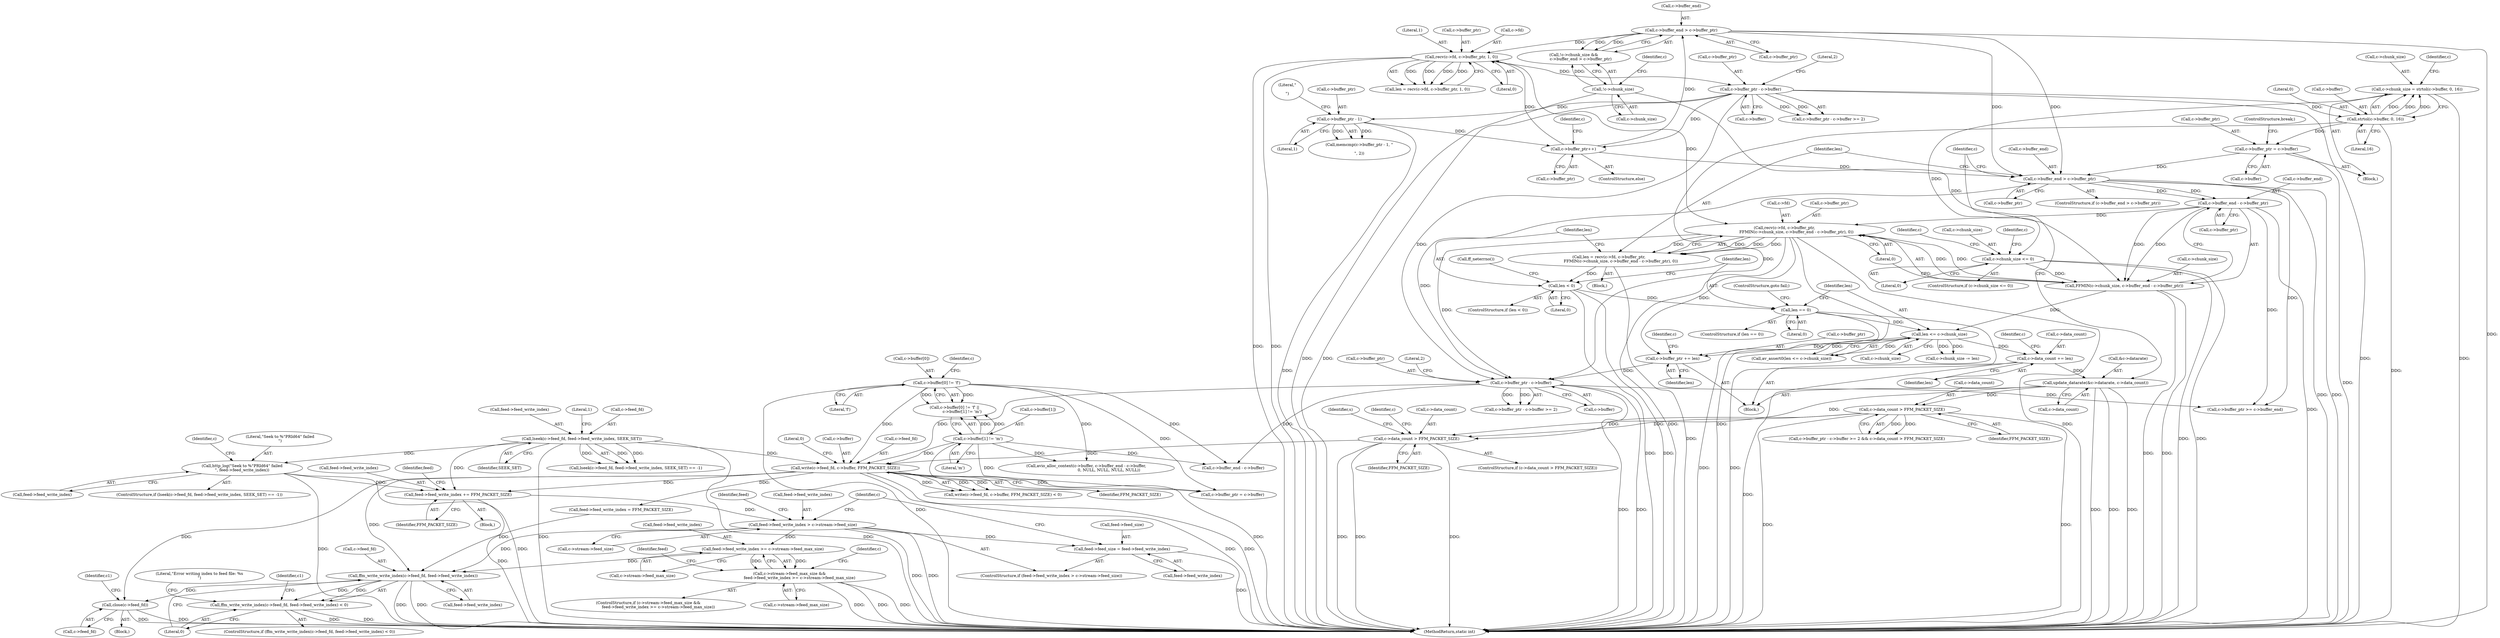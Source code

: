 digraph "0_FFmpeg_a5d25faa3f4b18dac737fdb35d0dd68eb0dc2156@API" {
"1000427" [label="(Call,feed->feed_write_index > c->stream->feed_size)"];
"1000421" [label="(Call,feed->feed_write_index += FFM_PACKET_SIZE)"];
"1000406" [label="(Call,write(c->feed_fd, c->buffer, FFM_PACKET_SIZE))"];
"1000389" [label="(Call,lseek(c->feed_fd, feed->feed_write_index, SEEK_SET))"];
"1000347" [label="(Call,c->buffer[0] != 'f')"];
"1000354" [label="(Call,c->buffer[1] != 'm')"];
"1000331" [label="(Call,c->buffer_ptr - c->buffer)"];
"1000256" [label="(Call,recv(c->fd, c->buffer_ptr,\n                   FFMIN(c->chunk_size, c->buffer_end - c->buffer_ptr), 0))"];
"1000146" [label="(Call,recv(c->fd, c->buffer_ptr, 1, 0))"];
"1000136" [label="(Call,c->buffer_end > c->buffer_ptr)"];
"1000241" [label="(Call,c->buffer_ptr++)"];
"1000184" [label="(Call,c->buffer_ptr - c->buffer)"];
"1000194" [label="(Call,c->buffer_ptr - 1)"];
"1000267" [label="(Call,c->buffer_end - c->buffer_ptr)"];
"1000246" [label="(Call,c->buffer_end > c->buffer_ptr)"];
"1000225" [label="(Call,c->buffer_ptr = c->buffer)"];
"1000206" [label="(Call,strtol(c->buffer, 0, 16))"];
"1000263" [label="(Call,FFMIN(c->chunk_size, c->buffer_end - c->buffer_ptr))"];
"1000213" [label="(Call,c->chunk_size <= 0)"];
"1000202" [label="(Call,c->chunk_size = strtol(c->buffer, 0, 16))"];
"1000132" [label="(Call,!c->chunk_size)"];
"1000310" [label="(Call,c->buffer_ptr += len)"];
"1000300" [label="(Call,len <= c->chunk_size)"];
"1000293" [label="(Call,len == 0)"];
"1000276" [label="(Call,len < 0)"];
"1000254" [label="(Call,len = recv(c->fd, c->buffer_ptr,\n                   FFMIN(c->chunk_size, c->buffer_end - c->buffer_ptr), 0))"];
"1000381" [label="(Call,c->data_count > FFM_PACKET_SIZE)"];
"1000339" [label="(Call,c->data_count > FFM_PACKET_SIZE)"];
"1000320" [label="(Call,update_datarate(&c->datarate, c->data_count))"];
"1000315" [label="(Call,c->data_count += len)"];
"1000399" [label="(Call,http_log(\"Seek to %\"PRId64\" failed\n\", feed->feed_write_index))"];
"1000436" [label="(Call,feed->feed_size = feed->feed_write_index)"];
"1000450" [label="(Call,feed->feed_write_index >= c->stream->feed_max_size)"];
"1000444" [label="(Call,c->stream->feed_max_size &&\n                feed->feed_write_index >= c->stream->feed_max_size)"];
"1000466" [label="(Call,ffm_write_write_index(c->feed_fd, feed->feed_write_index))"];
"1000465" [label="(Call,ffm_write_write_index(c->feed_fd, feed->feed_write_index) < 0)"];
"1000677" [label="(Call,close(c->feed_fd))"];
"1000241" [label="(Call,c->buffer_ptr++)"];
"1000254" [label="(Call,len = recv(c->fd, c->buffer_ptr,\n                   FFMIN(c->chunk_size, c->buffer_end - c->buffer_ptr), 0))"];
"1000541" [label="(Call,avio_alloc_context(c->buffer, c->buffer_end - c->buffer,\n                                    0, NULL, NULL, NULL, NULL))"];
"1000229" [label="(Call,c->buffer)"];
"1000355" [label="(Call,c->buffer[1])"];
"1000482" [label="(Identifier,c1)"];
"1000321" [label="(Call,&c->datarate)"];
"1000660" [label="(Call,c->buffer_ptr = c->buffer)"];
"1000332" [label="(Call,c->buffer_ptr)"];
"1000347" [label="(Call,c->buffer[0] != 'f')"];
"1000314" [label="(Identifier,len)"];
"1000256" [label="(Call,recv(c->fd, c->buffer_ptr,\n                   FFMIN(c->chunk_size, c->buffer_end - c->buffer_ptr), 0))"];
"1000147" [label="(Call,c->fd)"];
"1000207" [label="(Call,c->buffer)"];
"1000225" [label="(Call,c->buffer_ptr = c->buffer)"];
"1000133" [label="(Call,c->chunk_size)"];
"1000348" [label="(Call,c->buffer[0])"];
"1000283" [label="(Call,ff_neterrno())"];
"1000545" [label="(Call,c->buffer_end - c->buffer)"];
"1000210" [label="(Literal,0)"];
"1000331" [label="(Call,c->buffer_ptr - c->buffer)"];
"1000278" [label="(Literal,0)"];
"1000413" [label="(Identifier,FFM_PACKET_SIZE)"];
"1000199" [label="(Literal,\"\r\n\")"];
"1000246" [label="(Call,c->buffer_end > c->buffer_ptr)"];
"1000518" [label="(Identifier,s)"];
"1000137" [label="(Call,c->buffer_end)"];
"1000129" [label="(Identifier,c)"];
"1000212" [label="(ControlStructure,if (c->chunk_size <= 0))"];
"1000188" [label="(Call,c->buffer)"];
"1000410" [label="(Call,c->buffer)"];
"1000305" [label="(Call,c->chunk_size -= len)"];
"1000132" [label="(Call,!c->chunk_size)"];
"1000422" [label="(Call,feed->feed_write_index)"];
"1000317" [label="(Identifier,c)"];
"1000333" [label="(Identifier,c)"];
"1000319" [label="(Identifier,len)"];
"1000257" [label="(Call,c->fd)"];
"1000718" [label="(MethodReturn,static int)"];
"1000271" [label="(Call,c->buffer_ptr)"];
"1000316" [label="(Call,c->data_count)"];
"1000311" [label="(Call,c->buffer_ptr)"];
"1000381" [label="(Call,c->data_count > FFM_PACKET_SIZE)"];
"1000146" [label="(Call,recv(c->fd, c->buffer_ptr, 1, 0))"];
"1000292" [label="(ControlStructure,if (len == 0))"];
"1000343" [label="(Identifier,FFM_PACKET_SIZE)"];
"1000275" [label="(ControlStructure,if (len < 0))"];
"1000445" [label="(Call,c->stream->feed_max_size)"];
"1000242" [label="(Call,c->buffer_ptr)"];
"1000323" [label="(Identifier,c)"];
"1000465" [label="(Call,ffm_write_write_index(c->feed_fd, feed->feed_write_index) < 0)"];
"1000450" [label="(Call,feed->feed_write_index >= c->stream->feed_max_size)"];
"1000310" [label="(Call,c->buffer_ptr += len)"];
"1000195" [label="(Call,c->buffer_ptr)"];
"1000245" [label="(ControlStructure,if (c->buffer_end > c->buffer_ptr))"];
"1000227" [label="(Identifier,c)"];
"1000329" [label="(Call,c->buffer_ptr - c->buffer >= 2 && c->data_count > FFM_PACKET_SIZE)"];
"1000393" [label="(Call,feed->feed_write_index)"];
"1000144" [label="(Call,len = recv(c->fd, c->buffer_ptr, 1, 0))"];
"1000325" [label="(Call,c->data_count)"];
"1000398" [label="(Literal,1)"];
"1000451" [label="(Call,feed->feed_write_index)"];
"1000407" [label="(Call,c->feed_fd)"];
"1000466" [label="(Call,ffm_write_write_index(c->feed_fd, feed->feed_write_index))"];
"1000470" [label="(Call,feed->feed_write_index)"];
"1000203" [label="(Call,c->chunk_size)"];
"1000335" [label="(Call,c->buffer)"];
"1000226" [label="(Call,c->buffer_ptr)"];
"1000131" [label="(Call,!c->chunk_size &&\n           c->buffer_end > c->buffer_ptr)"];
"1000476" [label="(Literal,\"Error writing index to feed file: %s\n\")"];
"1000429" [label="(Identifier,feed)"];
"1000264" [label="(Call,c->chunk_size)"];
"1000440" [label="(Call,feed->feed_write_index)"];
"1000459" [label="(Call,feed->feed_write_index = FFM_PACKET_SIZE)"];
"1000138" [label="(Identifier,c)"];
"1000406" [label="(Call,write(c->feed_fd, c->buffer, FFM_PACKET_SIZE))"];
"1000473" [label="(Literal,0)"];
"1000202" [label="(Call,c->chunk_size = strtol(c->buffer, 0, 16))"];
"1000302" [label="(Call,c->chunk_size)"];
"1000438" [label="(Identifier,feed)"];
"1000247" [label="(Call,c->buffer_end)"];
"1000184" [label="(Call,c->buffer_ptr - c->buffer)"];
"1000277" [label="(Identifier,len)"];
"1000250" [label="(Call,c->buffer_ptr)"];
"1000678" [label="(Call,c->feed_fd)"];
"1000268" [label="(Call,c->buffer_end)"];
"1000191" [label="(Literal,2)"];
"1000389" [label="(Call,lseek(c->feed_fd, feed->feed_write_index, SEEK_SET))"];
"1000140" [label="(Call,c->buffer_ptr)"];
"1000301" [label="(Identifier,len)"];
"1000260" [label="(Call,c->buffer_ptr)"];
"1000232" [label="(ControlStructure,break;)"];
"1000380" [label="(ControlStructure,if (c->data_count > FFM_PACKET_SIZE))"];
"1000183" [label="(Call,c->buffer_ptr - c->buffer >= 2)"];
"1000414" [label="(Literal,0)"];
"1000683" [label="(Identifier,c1)"];
"1000444" [label="(Call,c->stream->feed_max_size &&\n                feed->feed_write_index >= c->stream->feed_max_size)"];
"1000213" [label="(Call,c->chunk_size <= 0)"];
"1000385" [label="(Identifier,FFM_PACKET_SIZE)"];
"1000198" [label="(Literal,1)"];
"1000426" [label="(ControlStructure,if (feed->feed_write_index > c->stream->feed_size))"];
"1000154" [label="(Literal,0)"];
"1000315" [label="(Call,c->data_count += len)"];
"1000193" [label="(Call,memcmp(c->buffer_ptr - 1, \"\r\n\", 2))"];
"1000400" [label="(Literal,\"Seek to %\"PRId64\" failed\n\")"];
"1000330" [label="(Call,c->buffer_ptr - c->buffer >= 2)"];
"1000366" [label="(Call,c->buffer_ptr >= c->buffer_end)"];
"1000215" [label="(Identifier,c)"];
"1000267" [label="(Call,c->buffer_end - c->buffer_ptr)"];
"1000339" [label="(Call,c->data_count > FFM_PACKET_SIZE)"];
"1000454" [label="(Call,c->stream->feed_max_size)"];
"1000391" [label="(Identifier,c)"];
"1000153" [label="(Literal,1)"];
"1000217" [label="(Literal,0)"];
"1000295" [label="(Literal,0)"];
"1000185" [label="(Call,c->buffer_ptr)"];
"1000360" [label="(Literal,'m')"];
"1000431" [label="(Call,c->stream->feed_size)"];
"1000201" [label="(Block,)"];
"1000382" [label="(Call,c->data_count)"];
"1000399" [label="(Call,http_log(\"Seek to %\"PRId64\" failed\n\", feed->feed_write_index))"];
"1000390" [label="(Call,c->feed_fd)"];
"1000298" [label="(Block,)"];
"1000300" [label="(Call,len <= c->chunk_size)"];
"1000346" [label="(Call,c->buffer[0] != 'f' ||\n            c->buffer[1] != 'm')"];
"1000428" [label="(Call,feed->feed_write_index)"];
"1000276" [label="(Call,len < 0)"];
"1000401" [label="(Call,feed->feed_write_index)"];
"1000357" [label="(Identifier,c)"];
"1000299" [label="(Call,av_assert0(len <= c->chunk_size))"];
"1000436" [label="(Call,feed->feed_size = feed->feed_write_index)"];
"1000296" [label="(ControlStructure,goto fail;)"];
"1000263" [label="(Call,FFMIN(c->chunk_size, c->buffer_end - c->buffer_ptr))"];
"1000388" [label="(Call,lseek(c->feed_fd, feed->feed_write_index, SEEK_SET) == -1)"];
"1000274" [label="(Literal,0)"];
"1000194" [label="(Call,c->buffer_ptr - 1)"];
"1000214" [label="(Call,c->chunk_size)"];
"1000437" [label="(Call,feed->feed_size)"];
"1000293" [label="(Call,len == 0)"];
"1000206" [label="(Call,strtol(c->buffer, 0, 16))"];
"1000387" [label="(ControlStructure,if (lseek(c->feed_fd, feed->feed_write_index, SEEK_SET) == -1))"];
"1000464" [label="(ControlStructure,if (ffm_write_write_index(c->feed_fd, feed->feed_write_index) < 0))"];
"1000386" [label="(Block,)"];
"1000408" [label="(Identifier,c)"];
"1000461" [label="(Identifier,feed)"];
"1000354" [label="(Call,c->buffer[1] != 'm')"];
"1000427" [label="(Call,feed->feed_write_index > c->stream->feed_size)"];
"1000677" [label="(Call,close(c->feed_fd))"];
"1000425" [label="(Identifier,FFM_PACKET_SIZE)"];
"1000447" [label="(Identifier,c)"];
"1000338" [label="(Literal,2)"];
"1000221" [label="(Identifier,c)"];
"1000294" [label="(Identifier,len)"];
"1000468" [label="(Identifier,c)"];
"1000150" [label="(Call,c->buffer_ptr)"];
"1000136" [label="(Call,c->buffer_end > c->buffer_ptr)"];
"1000253" [label="(Block,)"];
"1000240" [label="(ControlStructure,else)"];
"1000396" [label="(Identifier,SEEK_SET)"];
"1000467" [label="(Call,c->feed_fd)"];
"1000340" [label="(Call,c->data_count)"];
"1000353" [label="(Literal,'f')"];
"1000421" [label="(Call,feed->feed_write_index += FFM_PACKET_SIZE)"];
"1000405" [label="(Call,write(c->feed_fd, c->buffer, FFM_PACKET_SIZE) < 0)"];
"1000320" [label="(Call,update_datarate(&c->datarate, c->data_count))"];
"1000255" [label="(Identifier,len)"];
"1000443" [label="(ControlStructure,if (c->stream->feed_max_size &&\n                feed->feed_write_index >= c->stream->feed_max_size))"];
"1000119" [label="(Block,)"];
"1000211" [label="(Literal,16)"];
"1000427" -> "1000426"  [label="AST: "];
"1000427" -> "1000431"  [label="CFG: "];
"1000428" -> "1000427"  [label="AST: "];
"1000431" -> "1000427"  [label="AST: "];
"1000438" -> "1000427"  [label="CFG: "];
"1000447" -> "1000427"  [label="CFG: "];
"1000427" -> "1000718"  [label="DDG: "];
"1000427" -> "1000718"  [label="DDG: "];
"1000421" -> "1000427"  [label="DDG: "];
"1000427" -> "1000436"  [label="DDG: "];
"1000427" -> "1000450"  [label="DDG: "];
"1000427" -> "1000466"  [label="DDG: "];
"1000421" -> "1000386"  [label="AST: "];
"1000421" -> "1000425"  [label="CFG: "];
"1000422" -> "1000421"  [label="AST: "];
"1000425" -> "1000421"  [label="AST: "];
"1000429" -> "1000421"  [label="CFG: "];
"1000421" -> "1000718"  [label="DDG: "];
"1000406" -> "1000421"  [label="DDG: "];
"1000399" -> "1000421"  [label="DDG: "];
"1000389" -> "1000421"  [label="DDG: "];
"1000406" -> "1000405"  [label="AST: "];
"1000406" -> "1000413"  [label="CFG: "];
"1000407" -> "1000406"  [label="AST: "];
"1000410" -> "1000406"  [label="AST: "];
"1000413" -> "1000406"  [label="AST: "];
"1000414" -> "1000406"  [label="CFG: "];
"1000406" -> "1000718"  [label="DDG: "];
"1000406" -> "1000718"  [label="DDG: "];
"1000406" -> "1000405"  [label="DDG: "];
"1000406" -> "1000405"  [label="DDG: "];
"1000406" -> "1000405"  [label="DDG: "];
"1000389" -> "1000406"  [label="DDG: "];
"1000347" -> "1000406"  [label="DDG: "];
"1000354" -> "1000406"  [label="DDG: "];
"1000331" -> "1000406"  [label="DDG: "];
"1000381" -> "1000406"  [label="DDG: "];
"1000406" -> "1000459"  [label="DDG: "];
"1000406" -> "1000466"  [label="DDG: "];
"1000406" -> "1000660"  [label="DDG: "];
"1000406" -> "1000677"  [label="DDG: "];
"1000389" -> "1000388"  [label="AST: "];
"1000389" -> "1000396"  [label="CFG: "];
"1000390" -> "1000389"  [label="AST: "];
"1000393" -> "1000389"  [label="AST: "];
"1000396" -> "1000389"  [label="AST: "];
"1000398" -> "1000389"  [label="CFG: "];
"1000389" -> "1000718"  [label="DDG: "];
"1000389" -> "1000718"  [label="DDG: "];
"1000389" -> "1000388"  [label="DDG: "];
"1000389" -> "1000388"  [label="DDG: "];
"1000389" -> "1000388"  [label="DDG: "];
"1000389" -> "1000399"  [label="DDG: "];
"1000347" -> "1000346"  [label="AST: "];
"1000347" -> "1000353"  [label="CFG: "];
"1000348" -> "1000347"  [label="AST: "];
"1000353" -> "1000347"  [label="AST: "];
"1000357" -> "1000347"  [label="CFG: "];
"1000346" -> "1000347"  [label="CFG: "];
"1000347" -> "1000718"  [label="DDG: "];
"1000347" -> "1000346"  [label="DDG: "];
"1000347" -> "1000346"  [label="DDG: "];
"1000347" -> "1000541"  [label="DDG: "];
"1000347" -> "1000545"  [label="DDG: "];
"1000347" -> "1000660"  [label="DDG: "];
"1000354" -> "1000346"  [label="AST: "];
"1000354" -> "1000360"  [label="CFG: "];
"1000355" -> "1000354"  [label="AST: "];
"1000360" -> "1000354"  [label="AST: "];
"1000346" -> "1000354"  [label="CFG: "];
"1000354" -> "1000718"  [label="DDG: "];
"1000354" -> "1000346"  [label="DDG: "];
"1000354" -> "1000346"  [label="DDG: "];
"1000354" -> "1000541"  [label="DDG: "];
"1000354" -> "1000545"  [label="DDG: "];
"1000354" -> "1000660"  [label="DDG: "];
"1000331" -> "1000330"  [label="AST: "];
"1000331" -> "1000335"  [label="CFG: "];
"1000332" -> "1000331"  [label="AST: "];
"1000335" -> "1000331"  [label="AST: "];
"1000338" -> "1000331"  [label="CFG: "];
"1000331" -> "1000718"  [label="DDG: "];
"1000331" -> "1000718"  [label="DDG: "];
"1000331" -> "1000330"  [label="DDG: "];
"1000331" -> "1000330"  [label="DDG: "];
"1000256" -> "1000331"  [label="DDG: "];
"1000310" -> "1000331"  [label="DDG: "];
"1000246" -> "1000331"  [label="DDG: "];
"1000184" -> "1000331"  [label="DDG: "];
"1000206" -> "1000331"  [label="DDG: "];
"1000331" -> "1000366"  [label="DDG: "];
"1000331" -> "1000545"  [label="DDG: "];
"1000256" -> "1000254"  [label="AST: "];
"1000256" -> "1000274"  [label="CFG: "];
"1000257" -> "1000256"  [label="AST: "];
"1000260" -> "1000256"  [label="AST: "];
"1000263" -> "1000256"  [label="AST: "];
"1000274" -> "1000256"  [label="AST: "];
"1000254" -> "1000256"  [label="CFG: "];
"1000256" -> "1000718"  [label="DDG: "];
"1000256" -> "1000718"  [label="DDG: "];
"1000256" -> "1000718"  [label="DDG: "];
"1000256" -> "1000254"  [label="DDG: "];
"1000256" -> "1000254"  [label="DDG: "];
"1000256" -> "1000254"  [label="DDG: "];
"1000256" -> "1000254"  [label="DDG: "];
"1000146" -> "1000256"  [label="DDG: "];
"1000267" -> "1000256"  [label="DDG: "];
"1000263" -> "1000256"  [label="DDG: "];
"1000263" -> "1000256"  [label="DDG: "];
"1000256" -> "1000310"  [label="DDG: "];
"1000146" -> "1000144"  [label="AST: "];
"1000146" -> "1000154"  [label="CFG: "];
"1000147" -> "1000146"  [label="AST: "];
"1000150" -> "1000146"  [label="AST: "];
"1000153" -> "1000146"  [label="AST: "];
"1000154" -> "1000146"  [label="AST: "];
"1000144" -> "1000146"  [label="CFG: "];
"1000146" -> "1000718"  [label="DDG: "];
"1000146" -> "1000718"  [label="DDG: "];
"1000146" -> "1000144"  [label="DDG: "];
"1000146" -> "1000144"  [label="DDG: "];
"1000146" -> "1000144"  [label="DDG: "];
"1000146" -> "1000144"  [label="DDG: "];
"1000136" -> "1000146"  [label="DDG: "];
"1000241" -> "1000146"  [label="DDG: "];
"1000146" -> "1000184"  [label="DDG: "];
"1000136" -> "1000131"  [label="AST: "];
"1000136" -> "1000140"  [label="CFG: "];
"1000137" -> "1000136"  [label="AST: "];
"1000140" -> "1000136"  [label="AST: "];
"1000131" -> "1000136"  [label="CFG: "];
"1000136" -> "1000718"  [label="DDG: "];
"1000136" -> "1000131"  [label="DDG: "];
"1000136" -> "1000131"  [label="DDG: "];
"1000241" -> "1000136"  [label="DDG: "];
"1000136" -> "1000246"  [label="DDG: "];
"1000136" -> "1000246"  [label="DDG: "];
"1000241" -> "1000240"  [label="AST: "];
"1000241" -> "1000242"  [label="CFG: "];
"1000242" -> "1000241"  [label="AST: "];
"1000129" -> "1000241"  [label="CFG: "];
"1000184" -> "1000241"  [label="DDG: "];
"1000194" -> "1000241"  [label="DDG: "];
"1000241" -> "1000246"  [label="DDG: "];
"1000184" -> "1000183"  [label="AST: "];
"1000184" -> "1000188"  [label="CFG: "];
"1000185" -> "1000184"  [label="AST: "];
"1000188" -> "1000184"  [label="AST: "];
"1000191" -> "1000184"  [label="CFG: "];
"1000184" -> "1000718"  [label="DDG: "];
"1000184" -> "1000718"  [label="DDG: "];
"1000184" -> "1000183"  [label="DDG: "];
"1000184" -> "1000183"  [label="DDG: "];
"1000184" -> "1000194"  [label="DDG: "];
"1000184" -> "1000206"  [label="DDG: "];
"1000194" -> "1000193"  [label="AST: "];
"1000194" -> "1000198"  [label="CFG: "];
"1000195" -> "1000194"  [label="AST: "];
"1000198" -> "1000194"  [label="AST: "];
"1000199" -> "1000194"  [label="CFG: "];
"1000194" -> "1000718"  [label="DDG: "];
"1000194" -> "1000193"  [label="DDG: "];
"1000194" -> "1000193"  [label="DDG: "];
"1000267" -> "1000263"  [label="AST: "];
"1000267" -> "1000271"  [label="CFG: "];
"1000268" -> "1000267"  [label="AST: "];
"1000271" -> "1000267"  [label="AST: "];
"1000263" -> "1000267"  [label="CFG: "];
"1000267" -> "1000718"  [label="DDG: "];
"1000267" -> "1000263"  [label="DDG: "];
"1000267" -> "1000263"  [label="DDG: "];
"1000246" -> "1000267"  [label="DDG: "];
"1000246" -> "1000267"  [label="DDG: "];
"1000267" -> "1000366"  [label="DDG: "];
"1000246" -> "1000245"  [label="AST: "];
"1000246" -> "1000250"  [label="CFG: "];
"1000247" -> "1000246"  [label="AST: "];
"1000250" -> "1000246"  [label="AST: "];
"1000255" -> "1000246"  [label="CFG: "];
"1000333" -> "1000246"  [label="CFG: "];
"1000246" -> "1000718"  [label="DDG: "];
"1000246" -> "1000718"  [label="DDG: "];
"1000225" -> "1000246"  [label="DDG: "];
"1000246" -> "1000366"  [label="DDG: "];
"1000225" -> "1000201"  [label="AST: "];
"1000225" -> "1000229"  [label="CFG: "];
"1000226" -> "1000225"  [label="AST: "];
"1000229" -> "1000225"  [label="AST: "];
"1000232" -> "1000225"  [label="CFG: "];
"1000225" -> "1000718"  [label="DDG: "];
"1000206" -> "1000225"  [label="DDG: "];
"1000206" -> "1000202"  [label="AST: "];
"1000206" -> "1000211"  [label="CFG: "];
"1000207" -> "1000206"  [label="AST: "];
"1000210" -> "1000206"  [label="AST: "];
"1000211" -> "1000206"  [label="AST: "];
"1000202" -> "1000206"  [label="CFG: "];
"1000206" -> "1000718"  [label="DDG: "];
"1000206" -> "1000202"  [label="DDG: "];
"1000206" -> "1000202"  [label="DDG: "];
"1000206" -> "1000202"  [label="DDG: "];
"1000264" -> "1000263"  [label="AST: "];
"1000274" -> "1000263"  [label="CFG: "];
"1000263" -> "1000718"  [label="DDG: "];
"1000263" -> "1000718"  [label="DDG: "];
"1000213" -> "1000263"  [label="DDG: "];
"1000132" -> "1000263"  [label="DDG: "];
"1000263" -> "1000300"  [label="DDG: "];
"1000213" -> "1000212"  [label="AST: "];
"1000213" -> "1000217"  [label="CFG: "];
"1000214" -> "1000213"  [label="AST: "];
"1000217" -> "1000213"  [label="AST: "];
"1000221" -> "1000213"  [label="CFG: "];
"1000227" -> "1000213"  [label="CFG: "];
"1000213" -> "1000718"  [label="DDG: "];
"1000213" -> "1000718"  [label="DDG: "];
"1000202" -> "1000213"  [label="DDG: "];
"1000202" -> "1000201"  [label="AST: "];
"1000203" -> "1000202"  [label="AST: "];
"1000215" -> "1000202"  [label="CFG: "];
"1000202" -> "1000718"  [label="DDG: "];
"1000132" -> "1000131"  [label="AST: "];
"1000132" -> "1000133"  [label="CFG: "];
"1000133" -> "1000132"  [label="AST: "];
"1000138" -> "1000132"  [label="CFG: "];
"1000131" -> "1000132"  [label="CFG: "];
"1000132" -> "1000718"  [label="DDG: "];
"1000132" -> "1000131"  [label="DDG: "];
"1000310" -> "1000298"  [label="AST: "];
"1000310" -> "1000314"  [label="CFG: "];
"1000311" -> "1000310"  [label="AST: "];
"1000314" -> "1000310"  [label="AST: "];
"1000317" -> "1000310"  [label="CFG: "];
"1000300" -> "1000310"  [label="DDG: "];
"1000300" -> "1000299"  [label="AST: "];
"1000300" -> "1000302"  [label="CFG: "];
"1000301" -> "1000300"  [label="AST: "];
"1000302" -> "1000300"  [label="AST: "];
"1000299" -> "1000300"  [label="CFG: "];
"1000300" -> "1000299"  [label="DDG: "];
"1000300" -> "1000299"  [label="DDG: "];
"1000293" -> "1000300"  [label="DDG: "];
"1000300" -> "1000305"  [label="DDG: "];
"1000300" -> "1000305"  [label="DDG: "];
"1000300" -> "1000315"  [label="DDG: "];
"1000293" -> "1000292"  [label="AST: "];
"1000293" -> "1000295"  [label="CFG: "];
"1000294" -> "1000293"  [label="AST: "];
"1000295" -> "1000293"  [label="AST: "];
"1000296" -> "1000293"  [label="CFG: "];
"1000301" -> "1000293"  [label="CFG: "];
"1000293" -> "1000718"  [label="DDG: "];
"1000293" -> "1000718"  [label="DDG: "];
"1000276" -> "1000293"  [label="DDG: "];
"1000276" -> "1000275"  [label="AST: "];
"1000276" -> "1000278"  [label="CFG: "];
"1000277" -> "1000276"  [label="AST: "];
"1000278" -> "1000276"  [label="AST: "];
"1000283" -> "1000276"  [label="CFG: "];
"1000294" -> "1000276"  [label="CFG: "];
"1000276" -> "1000718"  [label="DDG: "];
"1000276" -> "1000718"  [label="DDG: "];
"1000254" -> "1000276"  [label="DDG: "];
"1000254" -> "1000253"  [label="AST: "];
"1000255" -> "1000254"  [label="AST: "];
"1000277" -> "1000254"  [label="CFG: "];
"1000254" -> "1000718"  [label="DDG: "];
"1000381" -> "1000380"  [label="AST: "];
"1000381" -> "1000385"  [label="CFG: "];
"1000382" -> "1000381"  [label="AST: "];
"1000385" -> "1000381"  [label="AST: "];
"1000391" -> "1000381"  [label="CFG: "];
"1000518" -> "1000381"  [label="CFG: "];
"1000381" -> "1000718"  [label="DDG: "];
"1000381" -> "1000718"  [label="DDG: "];
"1000381" -> "1000718"  [label="DDG: "];
"1000339" -> "1000381"  [label="DDG: "];
"1000339" -> "1000381"  [label="DDG: "];
"1000320" -> "1000381"  [label="DDG: "];
"1000339" -> "1000329"  [label="AST: "];
"1000339" -> "1000343"  [label="CFG: "];
"1000340" -> "1000339"  [label="AST: "];
"1000343" -> "1000339"  [label="AST: "];
"1000329" -> "1000339"  [label="CFG: "];
"1000339" -> "1000718"  [label="DDG: "];
"1000339" -> "1000718"  [label="DDG: "];
"1000339" -> "1000329"  [label="DDG: "];
"1000339" -> "1000329"  [label="DDG: "];
"1000320" -> "1000339"  [label="DDG: "];
"1000320" -> "1000298"  [label="AST: "];
"1000320" -> "1000325"  [label="CFG: "];
"1000321" -> "1000320"  [label="AST: "];
"1000325" -> "1000320"  [label="AST: "];
"1000333" -> "1000320"  [label="CFG: "];
"1000320" -> "1000718"  [label="DDG: "];
"1000320" -> "1000718"  [label="DDG: "];
"1000320" -> "1000718"  [label="DDG: "];
"1000315" -> "1000320"  [label="DDG: "];
"1000315" -> "1000298"  [label="AST: "];
"1000315" -> "1000319"  [label="CFG: "];
"1000316" -> "1000315"  [label="AST: "];
"1000319" -> "1000315"  [label="AST: "];
"1000323" -> "1000315"  [label="CFG: "];
"1000315" -> "1000718"  [label="DDG: "];
"1000399" -> "1000387"  [label="AST: "];
"1000399" -> "1000401"  [label="CFG: "];
"1000400" -> "1000399"  [label="AST: "];
"1000401" -> "1000399"  [label="AST: "];
"1000408" -> "1000399"  [label="CFG: "];
"1000399" -> "1000718"  [label="DDG: "];
"1000399" -> "1000718"  [label="DDG: "];
"1000436" -> "1000426"  [label="AST: "];
"1000436" -> "1000440"  [label="CFG: "];
"1000437" -> "1000436"  [label="AST: "];
"1000440" -> "1000436"  [label="AST: "];
"1000447" -> "1000436"  [label="CFG: "];
"1000436" -> "1000718"  [label="DDG: "];
"1000450" -> "1000444"  [label="AST: "];
"1000450" -> "1000454"  [label="CFG: "];
"1000451" -> "1000450"  [label="AST: "];
"1000454" -> "1000450"  [label="AST: "];
"1000444" -> "1000450"  [label="CFG: "];
"1000450" -> "1000444"  [label="DDG: "];
"1000450" -> "1000444"  [label="DDG: "];
"1000450" -> "1000466"  [label="DDG: "];
"1000444" -> "1000443"  [label="AST: "];
"1000444" -> "1000445"  [label="CFG: "];
"1000445" -> "1000444"  [label="AST: "];
"1000461" -> "1000444"  [label="CFG: "];
"1000468" -> "1000444"  [label="CFG: "];
"1000444" -> "1000718"  [label="DDG: "];
"1000444" -> "1000718"  [label="DDG: "];
"1000444" -> "1000718"  [label="DDG: "];
"1000466" -> "1000465"  [label="AST: "];
"1000466" -> "1000470"  [label="CFG: "];
"1000467" -> "1000466"  [label="AST: "];
"1000470" -> "1000466"  [label="AST: "];
"1000473" -> "1000466"  [label="CFG: "];
"1000466" -> "1000718"  [label="DDG: "];
"1000466" -> "1000718"  [label="DDG: "];
"1000466" -> "1000465"  [label="DDG: "];
"1000466" -> "1000465"  [label="DDG: "];
"1000459" -> "1000466"  [label="DDG: "];
"1000466" -> "1000677"  [label="DDG: "];
"1000465" -> "1000464"  [label="AST: "];
"1000465" -> "1000473"  [label="CFG: "];
"1000473" -> "1000465"  [label="AST: "];
"1000476" -> "1000465"  [label="CFG: "];
"1000482" -> "1000465"  [label="CFG: "];
"1000465" -> "1000718"  [label="DDG: "];
"1000465" -> "1000718"  [label="DDG: "];
"1000677" -> "1000119"  [label="AST: "];
"1000677" -> "1000678"  [label="CFG: "];
"1000678" -> "1000677"  [label="AST: "];
"1000683" -> "1000677"  [label="CFG: "];
"1000677" -> "1000718"  [label="DDG: "];
"1000677" -> "1000718"  [label="DDG: "];
}
